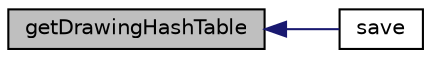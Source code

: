 digraph "getDrawingHashTable"
{
  edge [fontname="Helvetica",fontsize="10",labelfontname="Helvetica",labelfontsize="10"];
  node [fontname="Helvetica",fontsize="10",shape=record];
  rankdir="LR";
  Node6 [label="getDrawingHashTable",height=0.2,width=0.4,color="black", fillcolor="grey75", style="filled", fontcolor="black"];
  Node6 -> Node7 [dir="back",color="midnightblue",fontsize="10",style="solid",fontname="Helvetica"];
  Node7 [label="save",height=0.2,width=0.4,color="black", fillcolor="white", style="filled",URL="$class_p_h_p_excel___writer___excel2007.html#a47cf44d053426c59c85d31f37744687c"];
}
